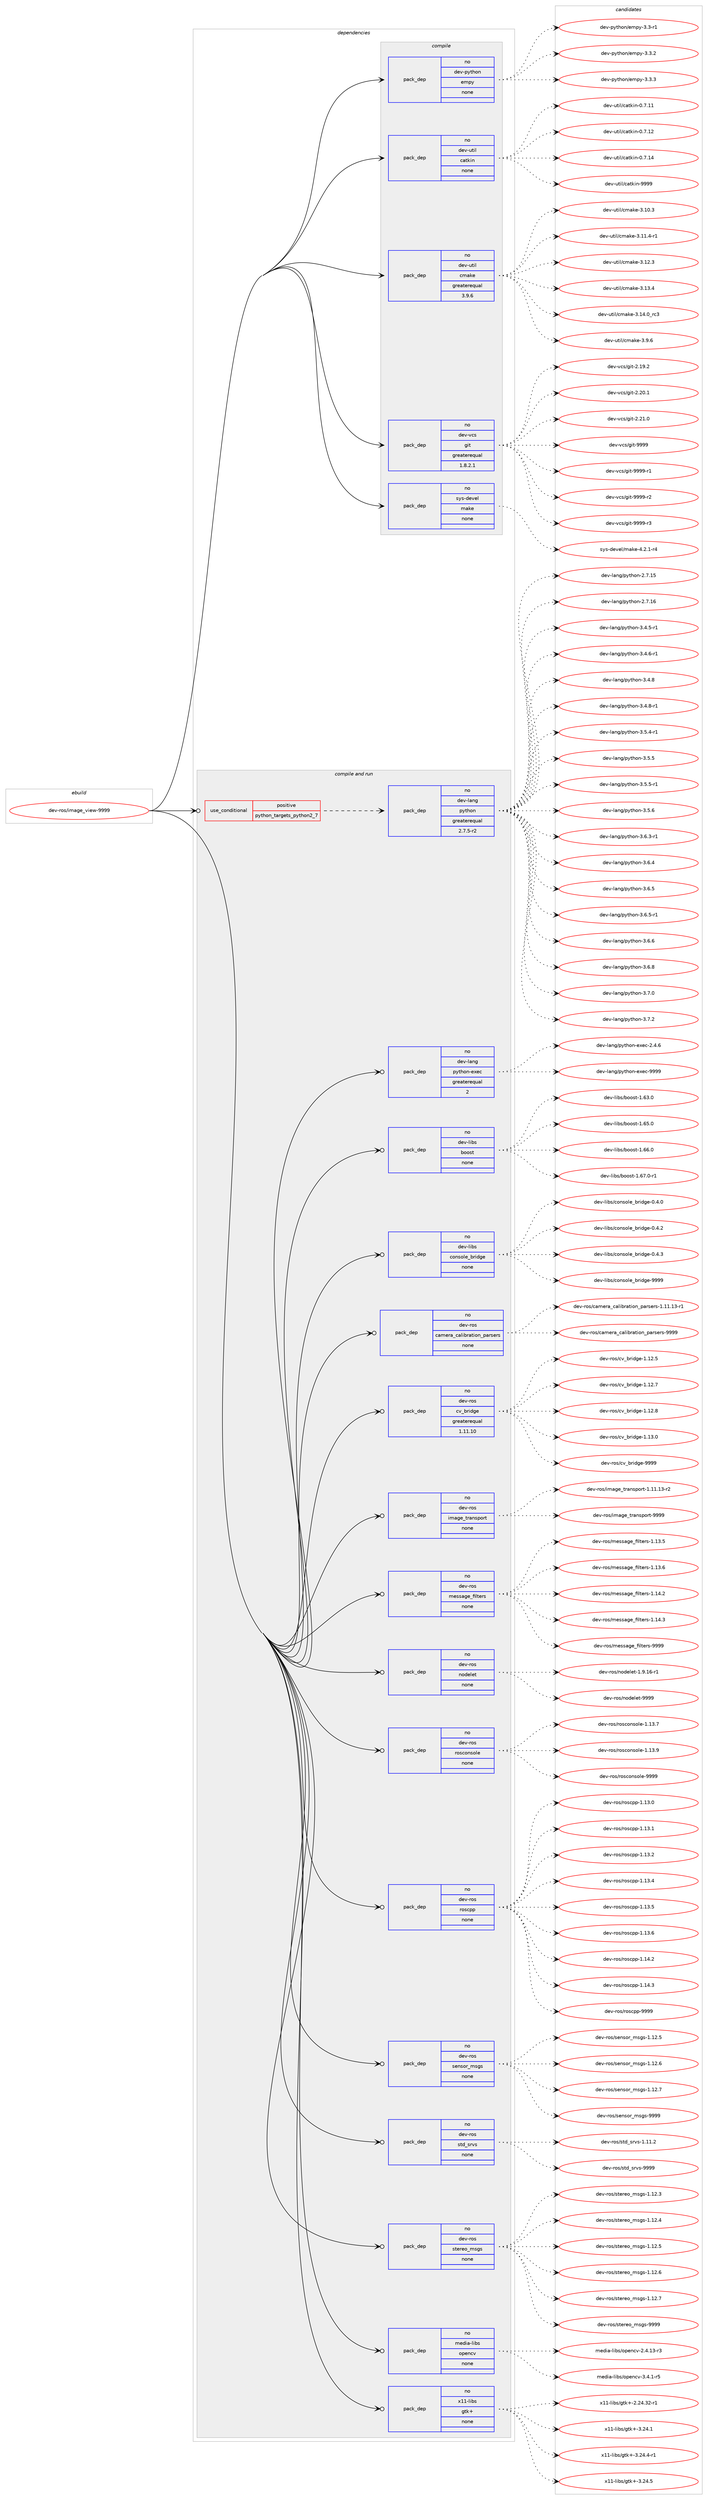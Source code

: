 digraph prolog {

# *************
# Graph options
# *************

newrank=true;
concentrate=true;
compound=true;
graph [rankdir=LR,fontname=Helvetica,fontsize=10,ranksep=1.5];#, ranksep=2.5, nodesep=0.2];
edge  [arrowhead=vee];
node  [fontname=Helvetica,fontsize=10];

# **********
# The ebuild
# **********

subgraph cluster_leftcol {
color=gray;
rank=same;
label=<<i>ebuild</i>>;
id [label="dev-ros/image_view-9999", color=red, width=4, href="../dev-ros/image_view-9999.svg"];
}

# ****************
# The dependencies
# ****************

subgraph cluster_midcol {
color=gray;
label=<<i>dependencies</i>>;
subgraph cluster_compile {
fillcolor="#eeeeee";
style=filled;
label=<<i>compile</i>>;
subgraph pack1045684 {
dependency1457804 [label=<<TABLE BORDER="0" CELLBORDER="1" CELLSPACING="0" CELLPADDING="4" WIDTH="220"><TR><TD ROWSPAN="6" CELLPADDING="30">pack_dep</TD></TR><TR><TD WIDTH="110">no</TD></TR><TR><TD>dev-python</TD></TR><TR><TD>empy</TD></TR><TR><TD>none</TD></TR><TR><TD></TD></TR></TABLE>>, shape=none, color=blue];
}
id:e -> dependency1457804:w [weight=20,style="solid",arrowhead="vee"];
subgraph pack1045685 {
dependency1457805 [label=<<TABLE BORDER="0" CELLBORDER="1" CELLSPACING="0" CELLPADDING="4" WIDTH="220"><TR><TD ROWSPAN="6" CELLPADDING="30">pack_dep</TD></TR><TR><TD WIDTH="110">no</TD></TR><TR><TD>dev-util</TD></TR><TR><TD>catkin</TD></TR><TR><TD>none</TD></TR><TR><TD></TD></TR></TABLE>>, shape=none, color=blue];
}
id:e -> dependency1457805:w [weight=20,style="solid",arrowhead="vee"];
subgraph pack1045686 {
dependency1457806 [label=<<TABLE BORDER="0" CELLBORDER="1" CELLSPACING="0" CELLPADDING="4" WIDTH="220"><TR><TD ROWSPAN="6" CELLPADDING="30">pack_dep</TD></TR><TR><TD WIDTH="110">no</TD></TR><TR><TD>dev-util</TD></TR><TR><TD>cmake</TD></TR><TR><TD>greaterequal</TD></TR><TR><TD>3.9.6</TD></TR></TABLE>>, shape=none, color=blue];
}
id:e -> dependency1457806:w [weight=20,style="solid",arrowhead="vee"];
subgraph pack1045687 {
dependency1457807 [label=<<TABLE BORDER="0" CELLBORDER="1" CELLSPACING="0" CELLPADDING="4" WIDTH="220"><TR><TD ROWSPAN="6" CELLPADDING="30">pack_dep</TD></TR><TR><TD WIDTH="110">no</TD></TR><TR><TD>dev-vcs</TD></TR><TR><TD>git</TD></TR><TR><TD>greaterequal</TD></TR><TR><TD>1.8.2.1</TD></TR></TABLE>>, shape=none, color=blue];
}
id:e -> dependency1457807:w [weight=20,style="solid",arrowhead="vee"];
subgraph pack1045688 {
dependency1457808 [label=<<TABLE BORDER="0" CELLBORDER="1" CELLSPACING="0" CELLPADDING="4" WIDTH="220"><TR><TD ROWSPAN="6" CELLPADDING="30">pack_dep</TD></TR><TR><TD WIDTH="110">no</TD></TR><TR><TD>sys-devel</TD></TR><TR><TD>make</TD></TR><TR><TD>none</TD></TR><TR><TD></TD></TR></TABLE>>, shape=none, color=blue];
}
id:e -> dependency1457808:w [weight=20,style="solid",arrowhead="vee"];
}
subgraph cluster_compileandrun {
fillcolor="#eeeeee";
style=filled;
label=<<i>compile and run</i>>;
subgraph cond388730 {
dependency1457809 [label=<<TABLE BORDER="0" CELLBORDER="1" CELLSPACING="0" CELLPADDING="4"><TR><TD ROWSPAN="3" CELLPADDING="10">use_conditional</TD></TR><TR><TD>positive</TD></TR><TR><TD>python_targets_python2_7</TD></TR></TABLE>>, shape=none, color=red];
subgraph pack1045689 {
dependency1457810 [label=<<TABLE BORDER="0" CELLBORDER="1" CELLSPACING="0" CELLPADDING="4" WIDTH="220"><TR><TD ROWSPAN="6" CELLPADDING="30">pack_dep</TD></TR><TR><TD WIDTH="110">no</TD></TR><TR><TD>dev-lang</TD></TR><TR><TD>python</TD></TR><TR><TD>greaterequal</TD></TR><TR><TD>2.7.5-r2</TD></TR></TABLE>>, shape=none, color=blue];
}
dependency1457809:e -> dependency1457810:w [weight=20,style="dashed",arrowhead="vee"];
}
id:e -> dependency1457809:w [weight=20,style="solid",arrowhead="odotvee"];
subgraph pack1045690 {
dependency1457811 [label=<<TABLE BORDER="0" CELLBORDER="1" CELLSPACING="0" CELLPADDING="4" WIDTH="220"><TR><TD ROWSPAN="6" CELLPADDING="30">pack_dep</TD></TR><TR><TD WIDTH="110">no</TD></TR><TR><TD>dev-lang</TD></TR><TR><TD>python-exec</TD></TR><TR><TD>greaterequal</TD></TR><TR><TD>2</TD></TR></TABLE>>, shape=none, color=blue];
}
id:e -> dependency1457811:w [weight=20,style="solid",arrowhead="odotvee"];
subgraph pack1045691 {
dependency1457812 [label=<<TABLE BORDER="0" CELLBORDER="1" CELLSPACING="0" CELLPADDING="4" WIDTH="220"><TR><TD ROWSPAN="6" CELLPADDING="30">pack_dep</TD></TR><TR><TD WIDTH="110">no</TD></TR><TR><TD>dev-libs</TD></TR><TR><TD>boost</TD></TR><TR><TD>none</TD></TR><TR><TD></TD></TR></TABLE>>, shape=none, color=blue];
}
id:e -> dependency1457812:w [weight=20,style="solid",arrowhead="odotvee"];
subgraph pack1045692 {
dependency1457813 [label=<<TABLE BORDER="0" CELLBORDER="1" CELLSPACING="0" CELLPADDING="4" WIDTH="220"><TR><TD ROWSPAN="6" CELLPADDING="30">pack_dep</TD></TR><TR><TD WIDTH="110">no</TD></TR><TR><TD>dev-libs</TD></TR><TR><TD>console_bridge</TD></TR><TR><TD>none</TD></TR><TR><TD></TD></TR></TABLE>>, shape=none, color=blue];
}
id:e -> dependency1457813:w [weight=20,style="solid",arrowhead="odotvee"];
subgraph pack1045693 {
dependency1457814 [label=<<TABLE BORDER="0" CELLBORDER="1" CELLSPACING="0" CELLPADDING="4" WIDTH="220"><TR><TD ROWSPAN="6" CELLPADDING="30">pack_dep</TD></TR><TR><TD WIDTH="110">no</TD></TR><TR><TD>dev-ros</TD></TR><TR><TD>camera_calibration_parsers</TD></TR><TR><TD>none</TD></TR><TR><TD></TD></TR></TABLE>>, shape=none, color=blue];
}
id:e -> dependency1457814:w [weight=20,style="solid",arrowhead="odotvee"];
subgraph pack1045694 {
dependency1457815 [label=<<TABLE BORDER="0" CELLBORDER="1" CELLSPACING="0" CELLPADDING="4" WIDTH="220"><TR><TD ROWSPAN="6" CELLPADDING="30">pack_dep</TD></TR><TR><TD WIDTH="110">no</TD></TR><TR><TD>dev-ros</TD></TR><TR><TD>cv_bridge</TD></TR><TR><TD>greaterequal</TD></TR><TR><TD>1.11.10</TD></TR></TABLE>>, shape=none, color=blue];
}
id:e -> dependency1457815:w [weight=20,style="solid",arrowhead="odotvee"];
subgraph pack1045695 {
dependency1457816 [label=<<TABLE BORDER="0" CELLBORDER="1" CELLSPACING="0" CELLPADDING="4" WIDTH="220"><TR><TD ROWSPAN="6" CELLPADDING="30">pack_dep</TD></TR><TR><TD WIDTH="110">no</TD></TR><TR><TD>dev-ros</TD></TR><TR><TD>image_transport</TD></TR><TR><TD>none</TD></TR><TR><TD></TD></TR></TABLE>>, shape=none, color=blue];
}
id:e -> dependency1457816:w [weight=20,style="solid",arrowhead="odotvee"];
subgraph pack1045696 {
dependency1457817 [label=<<TABLE BORDER="0" CELLBORDER="1" CELLSPACING="0" CELLPADDING="4" WIDTH="220"><TR><TD ROWSPAN="6" CELLPADDING="30">pack_dep</TD></TR><TR><TD WIDTH="110">no</TD></TR><TR><TD>dev-ros</TD></TR><TR><TD>message_filters</TD></TR><TR><TD>none</TD></TR><TR><TD></TD></TR></TABLE>>, shape=none, color=blue];
}
id:e -> dependency1457817:w [weight=20,style="solid",arrowhead="odotvee"];
subgraph pack1045697 {
dependency1457818 [label=<<TABLE BORDER="0" CELLBORDER="1" CELLSPACING="0" CELLPADDING="4" WIDTH="220"><TR><TD ROWSPAN="6" CELLPADDING="30">pack_dep</TD></TR><TR><TD WIDTH="110">no</TD></TR><TR><TD>dev-ros</TD></TR><TR><TD>nodelet</TD></TR><TR><TD>none</TD></TR><TR><TD></TD></TR></TABLE>>, shape=none, color=blue];
}
id:e -> dependency1457818:w [weight=20,style="solid",arrowhead="odotvee"];
subgraph pack1045698 {
dependency1457819 [label=<<TABLE BORDER="0" CELLBORDER="1" CELLSPACING="0" CELLPADDING="4" WIDTH="220"><TR><TD ROWSPAN="6" CELLPADDING="30">pack_dep</TD></TR><TR><TD WIDTH="110">no</TD></TR><TR><TD>dev-ros</TD></TR><TR><TD>rosconsole</TD></TR><TR><TD>none</TD></TR><TR><TD></TD></TR></TABLE>>, shape=none, color=blue];
}
id:e -> dependency1457819:w [weight=20,style="solid",arrowhead="odotvee"];
subgraph pack1045699 {
dependency1457820 [label=<<TABLE BORDER="0" CELLBORDER="1" CELLSPACING="0" CELLPADDING="4" WIDTH="220"><TR><TD ROWSPAN="6" CELLPADDING="30">pack_dep</TD></TR><TR><TD WIDTH="110">no</TD></TR><TR><TD>dev-ros</TD></TR><TR><TD>roscpp</TD></TR><TR><TD>none</TD></TR><TR><TD></TD></TR></TABLE>>, shape=none, color=blue];
}
id:e -> dependency1457820:w [weight=20,style="solid",arrowhead="odotvee"];
subgraph pack1045700 {
dependency1457821 [label=<<TABLE BORDER="0" CELLBORDER="1" CELLSPACING="0" CELLPADDING="4" WIDTH="220"><TR><TD ROWSPAN="6" CELLPADDING="30">pack_dep</TD></TR><TR><TD WIDTH="110">no</TD></TR><TR><TD>dev-ros</TD></TR><TR><TD>sensor_msgs</TD></TR><TR><TD>none</TD></TR><TR><TD></TD></TR></TABLE>>, shape=none, color=blue];
}
id:e -> dependency1457821:w [weight=20,style="solid",arrowhead="odotvee"];
subgraph pack1045701 {
dependency1457822 [label=<<TABLE BORDER="0" CELLBORDER="1" CELLSPACING="0" CELLPADDING="4" WIDTH="220"><TR><TD ROWSPAN="6" CELLPADDING="30">pack_dep</TD></TR><TR><TD WIDTH="110">no</TD></TR><TR><TD>dev-ros</TD></TR><TR><TD>std_srvs</TD></TR><TR><TD>none</TD></TR><TR><TD></TD></TR></TABLE>>, shape=none, color=blue];
}
id:e -> dependency1457822:w [weight=20,style="solid",arrowhead="odotvee"];
subgraph pack1045702 {
dependency1457823 [label=<<TABLE BORDER="0" CELLBORDER="1" CELLSPACING="0" CELLPADDING="4" WIDTH="220"><TR><TD ROWSPAN="6" CELLPADDING="30">pack_dep</TD></TR><TR><TD WIDTH="110">no</TD></TR><TR><TD>dev-ros</TD></TR><TR><TD>stereo_msgs</TD></TR><TR><TD>none</TD></TR><TR><TD></TD></TR></TABLE>>, shape=none, color=blue];
}
id:e -> dependency1457823:w [weight=20,style="solid",arrowhead="odotvee"];
subgraph pack1045703 {
dependency1457824 [label=<<TABLE BORDER="0" CELLBORDER="1" CELLSPACING="0" CELLPADDING="4" WIDTH="220"><TR><TD ROWSPAN="6" CELLPADDING="30">pack_dep</TD></TR><TR><TD WIDTH="110">no</TD></TR><TR><TD>media-libs</TD></TR><TR><TD>opencv</TD></TR><TR><TD>none</TD></TR><TR><TD></TD></TR></TABLE>>, shape=none, color=blue];
}
id:e -> dependency1457824:w [weight=20,style="solid",arrowhead="odotvee"];
subgraph pack1045704 {
dependency1457825 [label=<<TABLE BORDER="0" CELLBORDER="1" CELLSPACING="0" CELLPADDING="4" WIDTH="220"><TR><TD ROWSPAN="6" CELLPADDING="30">pack_dep</TD></TR><TR><TD WIDTH="110">no</TD></TR><TR><TD>x11-libs</TD></TR><TR><TD>gtk+</TD></TR><TR><TD>none</TD></TR><TR><TD></TD></TR></TABLE>>, shape=none, color=blue];
}
id:e -> dependency1457825:w [weight=20,style="solid",arrowhead="odotvee"];
}
subgraph cluster_run {
fillcolor="#eeeeee";
style=filled;
label=<<i>run</i>>;
}
}

# **************
# The candidates
# **************

subgraph cluster_choices {
rank=same;
color=gray;
label=<<i>candidates</i>>;

subgraph choice1045684 {
color=black;
nodesep=1;
choice1001011184511212111610411111047101109112121455146514511449 [label="dev-python/empy-3.3-r1", color=red, width=4,href="../dev-python/empy-3.3-r1.svg"];
choice1001011184511212111610411111047101109112121455146514650 [label="dev-python/empy-3.3.2", color=red, width=4,href="../dev-python/empy-3.3.2.svg"];
choice1001011184511212111610411111047101109112121455146514651 [label="dev-python/empy-3.3.3", color=red, width=4,href="../dev-python/empy-3.3.3.svg"];
dependency1457804:e -> choice1001011184511212111610411111047101109112121455146514511449:w [style=dotted,weight="100"];
dependency1457804:e -> choice1001011184511212111610411111047101109112121455146514650:w [style=dotted,weight="100"];
dependency1457804:e -> choice1001011184511212111610411111047101109112121455146514651:w [style=dotted,weight="100"];
}
subgraph choice1045685 {
color=black;
nodesep=1;
choice1001011184511711610510847999711610710511045484655464949 [label="dev-util/catkin-0.7.11", color=red, width=4,href="../dev-util/catkin-0.7.11.svg"];
choice1001011184511711610510847999711610710511045484655464950 [label="dev-util/catkin-0.7.12", color=red, width=4,href="../dev-util/catkin-0.7.12.svg"];
choice1001011184511711610510847999711610710511045484655464952 [label="dev-util/catkin-0.7.14", color=red, width=4,href="../dev-util/catkin-0.7.14.svg"];
choice100101118451171161051084799971161071051104557575757 [label="dev-util/catkin-9999", color=red, width=4,href="../dev-util/catkin-9999.svg"];
dependency1457805:e -> choice1001011184511711610510847999711610710511045484655464949:w [style=dotted,weight="100"];
dependency1457805:e -> choice1001011184511711610510847999711610710511045484655464950:w [style=dotted,weight="100"];
dependency1457805:e -> choice1001011184511711610510847999711610710511045484655464952:w [style=dotted,weight="100"];
dependency1457805:e -> choice100101118451171161051084799971161071051104557575757:w [style=dotted,weight="100"];
}
subgraph choice1045686 {
color=black;
nodesep=1;
choice1001011184511711610510847991099710710145514649484651 [label="dev-util/cmake-3.10.3", color=red, width=4,href="../dev-util/cmake-3.10.3.svg"];
choice10010111845117116105108479910997107101455146494946524511449 [label="dev-util/cmake-3.11.4-r1", color=red, width=4,href="../dev-util/cmake-3.11.4-r1.svg"];
choice1001011184511711610510847991099710710145514649504651 [label="dev-util/cmake-3.12.3", color=red, width=4,href="../dev-util/cmake-3.12.3.svg"];
choice1001011184511711610510847991099710710145514649514652 [label="dev-util/cmake-3.13.4", color=red, width=4,href="../dev-util/cmake-3.13.4.svg"];
choice1001011184511711610510847991099710710145514649524648951149951 [label="dev-util/cmake-3.14.0_rc3", color=red, width=4,href="../dev-util/cmake-3.14.0_rc3.svg"];
choice10010111845117116105108479910997107101455146574654 [label="dev-util/cmake-3.9.6", color=red, width=4,href="../dev-util/cmake-3.9.6.svg"];
dependency1457806:e -> choice1001011184511711610510847991099710710145514649484651:w [style=dotted,weight="100"];
dependency1457806:e -> choice10010111845117116105108479910997107101455146494946524511449:w [style=dotted,weight="100"];
dependency1457806:e -> choice1001011184511711610510847991099710710145514649504651:w [style=dotted,weight="100"];
dependency1457806:e -> choice1001011184511711610510847991099710710145514649514652:w [style=dotted,weight="100"];
dependency1457806:e -> choice1001011184511711610510847991099710710145514649524648951149951:w [style=dotted,weight="100"];
dependency1457806:e -> choice10010111845117116105108479910997107101455146574654:w [style=dotted,weight="100"];
}
subgraph choice1045687 {
color=black;
nodesep=1;
choice10010111845118991154710310511645504649574650 [label="dev-vcs/git-2.19.2", color=red, width=4,href="../dev-vcs/git-2.19.2.svg"];
choice10010111845118991154710310511645504650484649 [label="dev-vcs/git-2.20.1", color=red, width=4,href="../dev-vcs/git-2.20.1.svg"];
choice10010111845118991154710310511645504650494648 [label="dev-vcs/git-2.21.0", color=red, width=4,href="../dev-vcs/git-2.21.0.svg"];
choice1001011184511899115471031051164557575757 [label="dev-vcs/git-9999", color=red, width=4,href="../dev-vcs/git-9999.svg"];
choice10010111845118991154710310511645575757574511449 [label="dev-vcs/git-9999-r1", color=red, width=4,href="../dev-vcs/git-9999-r1.svg"];
choice10010111845118991154710310511645575757574511450 [label="dev-vcs/git-9999-r2", color=red, width=4,href="../dev-vcs/git-9999-r2.svg"];
choice10010111845118991154710310511645575757574511451 [label="dev-vcs/git-9999-r3", color=red, width=4,href="../dev-vcs/git-9999-r3.svg"];
dependency1457807:e -> choice10010111845118991154710310511645504649574650:w [style=dotted,weight="100"];
dependency1457807:e -> choice10010111845118991154710310511645504650484649:w [style=dotted,weight="100"];
dependency1457807:e -> choice10010111845118991154710310511645504650494648:w [style=dotted,weight="100"];
dependency1457807:e -> choice1001011184511899115471031051164557575757:w [style=dotted,weight="100"];
dependency1457807:e -> choice10010111845118991154710310511645575757574511449:w [style=dotted,weight="100"];
dependency1457807:e -> choice10010111845118991154710310511645575757574511450:w [style=dotted,weight="100"];
dependency1457807:e -> choice10010111845118991154710310511645575757574511451:w [style=dotted,weight="100"];
}
subgraph choice1045688 {
color=black;
nodesep=1;
choice1151211154510010111810110847109971071014552465046494511452 [label="sys-devel/make-4.2.1-r4", color=red, width=4,href="../sys-devel/make-4.2.1-r4.svg"];
dependency1457808:e -> choice1151211154510010111810110847109971071014552465046494511452:w [style=dotted,weight="100"];
}
subgraph choice1045689 {
color=black;
nodesep=1;
choice10010111845108971101034711212111610411111045504655464953 [label="dev-lang/python-2.7.15", color=red, width=4,href="../dev-lang/python-2.7.15.svg"];
choice10010111845108971101034711212111610411111045504655464954 [label="dev-lang/python-2.7.16", color=red, width=4,href="../dev-lang/python-2.7.16.svg"];
choice1001011184510897110103471121211161041111104551465246534511449 [label="dev-lang/python-3.4.5-r1", color=red, width=4,href="../dev-lang/python-3.4.5-r1.svg"];
choice1001011184510897110103471121211161041111104551465246544511449 [label="dev-lang/python-3.4.6-r1", color=red, width=4,href="../dev-lang/python-3.4.6-r1.svg"];
choice100101118451089711010347112121116104111110455146524656 [label="dev-lang/python-3.4.8", color=red, width=4,href="../dev-lang/python-3.4.8.svg"];
choice1001011184510897110103471121211161041111104551465246564511449 [label="dev-lang/python-3.4.8-r1", color=red, width=4,href="../dev-lang/python-3.4.8-r1.svg"];
choice1001011184510897110103471121211161041111104551465346524511449 [label="dev-lang/python-3.5.4-r1", color=red, width=4,href="../dev-lang/python-3.5.4-r1.svg"];
choice100101118451089711010347112121116104111110455146534653 [label="dev-lang/python-3.5.5", color=red, width=4,href="../dev-lang/python-3.5.5.svg"];
choice1001011184510897110103471121211161041111104551465346534511449 [label="dev-lang/python-3.5.5-r1", color=red, width=4,href="../dev-lang/python-3.5.5-r1.svg"];
choice100101118451089711010347112121116104111110455146534654 [label="dev-lang/python-3.5.6", color=red, width=4,href="../dev-lang/python-3.5.6.svg"];
choice1001011184510897110103471121211161041111104551465446514511449 [label="dev-lang/python-3.6.3-r1", color=red, width=4,href="../dev-lang/python-3.6.3-r1.svg"];
choice100101118451089711010347112121116104111110455146544652 [label="dev-lang/python-3.6.4", color=red, width=4,href="../dev-lang/python-3.6.4.svg"];
choice100101118451089711010347112121116104111110455146544653 [label="dev-lang/python-3.6.5", color=red, width=4,href="../dev-lang/python-3.6.5.svg"];
choice1001011184510897110103471121211161041111104551465446534511449 [label="dev-lang/python-3.6.5-r1", color=red, width=4,href="../dev-lang/python-3.6.5-r1.svg"];
choice100101118451089711010347112121116104111110455146544654 [label="dev-lang/python-3.6.6", color=red, width=4,href="../dev-lang/python-3.6.6.svg"];
choice100101118451089711010347112121116104111110455146544656 [label="dev-lang/python-3.6.8", color=red, width=4,href="../dev-lang/python-3.6.8.svg"];
choice100101118451089711010347112121116104111110455146554648 [label="dev-lang/python-3.7.0", color=red, width=4,href="../dev-lang/python-3.7.0.svg"];
choice100101118451089711010347112121116104111110455146554650 [label="dev-lang/python-3.7.2", color=red, width=4,href="../dev-lang/python-3.7.2.svg"];
dependency1457810:e -> choice10010111845108971101034711212111610411111045504655464953:w [style=dotted,weight="100"];
dependency1457810:e -> choice10010111845108971101034711212111610411111045504655464954:w [style=dotted,weight="100"];
dependency1457810:e -> choice1001011184510897110103471121211161041111104551465246534511449:w [style=dotted,weight="100"];
dependency1457810:e -> choice1001011184510897110103471121211161041111104551465246544511449:w [style=dotted,weight="100"];
dependency1457810:e -> choice100101118451089711010347112121116104111110455146524656:w [style=dotted,weight="100"];
dependency1457810:e -> choice1001011184510897110103471121211161041111104551465246564511449:w [style=dotted,weight="100"];
dependency1457810:e -> choice1001011184510897110103471121211161041111104551465346524511449:w [style=dotted,weight="100"];
dependency1457810:e -> choice100101118451089711010347112121116104111110455146534653:w [style=dotted,weight="100"];
dependency1457810:e -> choice1001011184510897110103471121211161041111104551465346534511449:w [style=dotted,weight="100"];
dependency1457810:e -> choice100101118451089711010347112121116104111110455146534654:w [style=dotted,weight="100"];
dependency1457810:e -> choice1001011184510897110103471121211161041111104551465446514511449:w [style=dotted,weight="100"];
dependency1457810:e -> choice100101118451089711010347112121116104111110455146544652:w [style=dotted,weight="100"];
dependency1457810:e -> choice100101118451089711010347112121116104111110455146544653:w [style=dotted,weight="100"];
dependency1457810:e -> choice1001011184510897110103471121211161041111104551465446534511449:w [style=dotted,weight="100"];
dependency1457810:e -> choice100101118451089711010347112121116104111110455146544654:w [style=dotted,weight="100"];
dependency1457810:e -> choice100101118451089711010347112121116104111110455146544656:w [style=dotted,weight="100"];
dependency1457810:e -> choice100101118451089711010347112121116104111110455146554648:w [style=dotted,weight="100"];
dependency1457810:e -> choice100101118451089711010347112121116104111110455146554650:w [style=dotted,weight="100"];
}
subgraph choice1045690 {
color=black;
nodesep=1;
choice1001011184510897110103471121211161041111104510112010199455046524654 [label="dev-lang/python-exec-2.4.6", color=red, width=4,href="../dev-lang/python-exec-2.4.6.svg"];
choice10010111845108971101034711212111610411111045101120101994557575757 [label="dev-lang/python-exec-9999", color=red, width=4,href="../dev-lang/python-exec-9999.svg"];
dependency1457811:e -> choice1001011184510897110103471121211161041111104510112010199455046524654:w [style=dotted,weight="100"];
dependency1457811:e -> choice10010111845108971101034711212111610411111045101120101994557575757:w [style=dotted,weight="100"];
}
subgraph choice1045691 {
color=black;
nodesep=1;
choice1001011184510810598115479811111111511645494654514648 [label="dev-libs/boost-1.63.0", color=red, width=4,href="../dev-libs/boost-1.63.0.svg"];
choice1001011184510810598115479811111111511645494654534648 [label="dev-libs/boost-1.65.0", color=red, width=4,href="../dev-libs/boost-1.65.0.svg"];
choice1001011184510810598115479811111111511645494654544648 [label="dev-libs/boost-1.66.0", color=red, width=4,href="../dev-libs/boost-1.66.0.svg"];
choice10010111845108105981154798111111115116454946545546484511449 [label="dev-libs/boost-1.67.0-r1", color=red, width=4,href="../dev-libs/boost-1.67.0-r1.svg"];
dependency1457812:e -> choice1001011184510810598115479811111111511645494654514648:w [style=dotted,weight="100"];
dependency1457812:e -> choice1001011184510810598115479811111111511645494654534648:w [style=dotted,weight="100"];
dependency1457812:e -> choice1001011184510810598115479811111111511645494654544648:w [style=dotted,weight="100"];
dependency1457812:e -> choice10010111845108105981154798111111115116454946545546484511449:w [style=dotted,weight="100"];
}
subgraph choice1045692 {
color=black;
nodesep=1;
choice100101118451081059811547991111101151111081019598114105100103101454846524648 [label="dev-libs/console_bridge-0.4.0", color=red, width=4,href="../dev-libs/console_bridge-0.4.0.svg"];
choice100101118451081059811547991111101151111081019598114105100103101454846524650 [label="dev-libs/console_bridge-0.4.2", color=red, width=4,href="../dev-libs/console_bridge-0.4.2.svg"];
choice100101118451081059811547991111101151111081019598114105100103101454846524651 [label="dev-libs/console_bridge-0.4.3", color=red, width=4,href="../dev-libs/console_bridge-0.4.3.svg"];
choice1001011184510810598115479911111011511110810195981141051001031014557575757 [label="dev-libs/console_bridge-9999", color=red, width=4,href="../dev-libs/console_bridge-9999.svg"];
dependency1457813:e -> choice100101118451081059811547991111101151111081019598114105100103101454846524648:w [style=dotted,weight="100"];
dependency1457813:e -> choice100101118451081059811547991111101151111081019598114105100103101454846524650:w [style=dotted,weight="100"];
dependency1457813:e -> choice100101118451081059811547991111101151111081019598114105100103101454846524651:w [style=dotted,weight="100"];
dependency1457813:e -> choice1001011184510810598115479911111011511110810195981141051001031014557575757:w [style=dotted,weight="100"];
}
subgraph choice1045693 {
color=black;
nodesep=1;
choice10010111845114111115479997109101114979599971081059811497116105111110951129711411510111411545494649494649514511449 [label="dev-ros/camera_calibration_parsers-1.11.13-r1", color=red, width=4,href="../dev-ros/camera_calibration_parsers-1.11.13-r1.svg"];
choice1001011184511411111547999710910111497959997108105981149711610511111095112971141151011141154557575757 [label="dev-ros/camera_calibration_parsers-9999", color=red, width=4,href="../dev-ros/camera_calibration_parsers-9999.svg"];
dependency1457814:e -> choice10010111845114111115479997109101114979599971081059811497116105111110951129711411510111411545494649494649514511449:w [style=dotted,weight="100"];
dependency1457814:e -> choice1001011184511411111547999710910111497959997108105981149711610511111095112971141151011141154557575757:w [style=dotted,weight="100"];
}
subgraph choice1045694 {
color=black;
nodesep=1;
choice100101118451141111154799118959811410510010310145494649504653 [label="dev-ros/cv_bridge-1.12.5", color=red, width=4,href="../dev-ros/cv_bridge-1.12.5.svg"];
choice100101118451141111154799118959811410510010310145494649504655 [label="dev-ros/cv_bridge-1.12.7", color=red, width=4,href="../dev-ros/cv_bridge-1.12.7.svg"];
choice100101118451141111154799118959811410510010310145494649504656 [label="dev-ros/cv_bridge-1.12.8", color=red, width=4,href="../dev-ros/cv_bridge-1.12.8.svg"];
choice100101118451141111154799118959811410510010310145494649514648 [label="dev-ros/cv_bridge-1.13.0", color=red, width=4,href="../dev-ros/cv_bridge-1.13.0.svg"];
choice10010111845114111115479911895981141051001031014557575757 [label="dev-ros/cv_bridge-9999", color=red, width=4,href="../dev-ros/cv_bridge-9999.svg"];
dependency1457815:e -> choice100101118451141111154799118959811410510010310145494649504653:w [style=dotted,weight="100"];
dependency1457815:e -> choice100101118451141111154799118959811410510010310145494649504655:w [style=dotted,weight="100"];
dependency1457815:e -> choice100101118451141111154799118959811410510010310145494649504656:w [style=dotted,weight="100"];
dependency1457815:e -> choice100101118451141111154799118959811410510010310145494649514648:w [style=dotted,weight="100"];
dependency1457815:e -> choice10010111845114111115479911895981141051001031014557575757:w [style=dotted,weight="100"];
}
subgraph choice1045695 {
color=black;
nodesep=1;
choice100101118451141111154710510997103101951161149711011511211111411645494649494649514511450 [label="dev-ros/image_transport-1.11.13-r2", color=red, width=4,href="../dev-ros/image_transport-1.11.13-r2.svg"];
choice10010111845114111115471051099710310195116114971101151121111141164557575757 [label="dev-ros/image_transport-9999", color=red, width=4,href="../dev-ros/image_transport-9999.svg"];
dependency1457816:e -> choice100101118451141111154710510997103101951161149711011511211111411645494649494649514511450:w [style=dotted,weight="100"];
dependency1457816:e -> choice10010111845114111115471051099710310195116114971101151121111141164557575757:w [style=dotted,weight="100"];
}
subgraph choice1045696 {
color=black;
nodesep=1;
choice1001011184511411111547109101115115971031019510210510811610111411545494649514653 [label="dev-ros/message_filters-1.13.5", color=red, width=4,href="../dev-ros/message_filters-1.13.5.svg"];
choice1001011184511411111547109101115115971031019510210510811610111411545494649514654 [label="dev-ros/message_filters-1.13.6", color=red, width=4,href="../dev-ros/message_filters-1.13.6.svg"];
choice1001011184511411111547109101115115971031019510210510811610111411545494649524650 [label="dev-ros/message_filters-1.14.2", color=red, width=4,href="../dev-ros/message_filters-1.14.2.svg"];
choice1001011184511411111547109101115115971031019510210510811610111411545494649524651 [label="dev-ros/message_filters-1.14.3", color=red, width=4,href="../dev-ros/message_filters-1.14.3.svg"];
choice100101118451141111154710910111511597103101951021051081161011141154557575757 [label="dev-ros/message_filters-9999", color=red, width=4,href="../dev-ros/message_filters-9999.svg"];
dependency1457817:e -> choice1001011184511411111547109101115115971031019510210510811610111411545494649514653:w [style=dotted,weight="100"];
dependency1457817:e -> choice1001011184511411111547109101115115971031019510210510811610111411545494649514654:w [style=dotted,weight="100"];
dependency1457817:e -> choice1001011184511411111547109101115115971031019510210510811610111411545494649524650:w [style=dotted,weight="100"];
dependency1457817:e -> choice1001011184511411111547109101115115971031019510210510811610111411545494649524651:w [style=dotted,weight="100"];
dependency1457817:e -> choice100101118451141111154710910111511597103101951021051081161011141154557575757:w [style=dotted,weight="100"];
}
subgraph choice1045697 {
color=black;
nodesep=1;
choice1001011184511411111547110111100101108101116454946574649544511449 [label="dev-ros/nodelet-1.9.16-r1", color=red, width=4,href="../dev-ros/nodelet-1.9.16-r1.svg"];
choice10010111845114111115471101111001011081011164557575757 [label="dev-ros/nodelet-9999", color=red, width=4,href="../dev-ros/nodelet-9999.svg"];
dependency1457818:e -> choice1001011184511411111547110111100101108101116454946574649544511449:w [style=dotted,weight="100"];
dependency1457818:e -> choice10010111845114111115471101111001011081011164557575757:w [style=dotted,weight="100"];
}
subgraph choice1045698 {
color=black;
nodesep=1;
choice10010111845114111115471141111159911111011511110810145494649514655 [label="dev-ros/rosconsole-1.13.7", color=red, width=4,href="../dev-ros/rosconsole-1.13.7.svg"];
choice10010111845114111115471141111159911111011511110810145494649514657 [label="dev-ros/rosconsole-1.13.9", color=red, width=4,href="../dev-ros/rosconsole-1.13.9.svg"];
choice1001011184511411111547114111115991111101151111081014557575757 [label="dev-ros/rosconsole-9999", color=red, width=4,href="../dev-ros/rosconsole-9999.svg"];
dependency1457819:e -> choice10010111845114111115471141111159911111011511110810145494649514655:w [style=dotted,weight="100"];
dependency1457819:e -> choice10010111845114111115471141111159911111011511110810145494649514657:w [style=dotted,weight="100"];
dependency1457819:e -> choice1001011184511411111547114111115991111101151111081014557575757:w [style=dotted,weight="100"];
}
subgraph choice1045699 {
color=black;
nodesep=1;
choice10010111845114111115471141111159911211245494649514648 [label="dev-ros/roscpp-1.13.0", color=red, width=4,href="../dev-ros/roscpp-1.13.0.svg"];
choice10010111845114111115471141111159911211245494649514649 [label="dev-ros/roscpp-1.13.1", color=red, width=4,href="../dev-ros/roscpp-1.13.1.svg"];
choice10010111845114111115471141111159911211245494649514650 [label="dev-ros/roscpp-1.13.2", color=red, width=4,href="../dev-ros/roscpp-1.13.2.svg"];
choice10010111845114111115471141111159911211245494649514652 [label="dev-ros/roscpp-1.13.4", color=red, width=4,href="../dev-ros/roscpp-1.13.4.svg"];
choice10010111845114111115471141111159911211245494649514653 [label="dev-ros/roscpp-1.13.5", color=red, width=4,href="../dev-ros/roscpp-1.13.5.svg"];
choice10010111845114111115471141111159911211245494649514654 [label="dev-ros/roscpp-1.13.6", color=red, width=4,href="../dev-ros/roscpp-1.13.6.svg"];
choice10010111845114111115471141111159911211245494649524650 [label="dev-ros/roscpp-1.14.2", color=red, width=4,href="../dev-ros/roscpp-1.14.2.svg"];
choice10010111845114111115471141111159911211245494649524651 [label="dev-ros/roscpp-1.14.3", color=red, width=4,href="../dev-ros/roscpp-1.14.3.svg"];
choice1001011184511411111547114111115991121124557575757 [label="dev-ros/roscpp-9999", color=red, width=4,href="../dev-ros/roscpp-9999.svg"];
dependency1457820:e -> choice10010111845114111115471141111159911211245494649514648:w [style=dotted,weight="100"];
dependency1457820:e -> choice10010111845114111115471141111159911211245494649514649:w [style=dotted,weight="100"];
dependency1457820:e -> choice10010111845114111115471141111159911211245494649514650:w [style=dotted,weight="100"];
dependency1457820:e -> choice10010111845114111115471141111159911211245494649514652:w [style=dotted,weight="100"];
dependency1457820:e -> choice10010111845114111115471141111159911211245494649514653:w [style=dotted,weight="100"];
dependency1457820:e -> choice10010111845114111115471141111159911211245494649514654:w [style=dotted,weight="100"];
dependency1457820:e -> choice10010111845114111115471141111159911211245494649524650:w [style=dotted,weight="100"];
dependency1457820:e -> choice10010111845114111115471141111159911211245494649524651:w [style=dotted,weight="100"];
dependency1457820:e -> choice1001011184511411111547114111115991121124557575757:w [style=dotted,weight="100"];
}
subgraph choice1045700 {
color=black;
nodesep=1;
choice10010111845114111115471151011101151111149510911510311545494649504653 [label="dev-ros/sensor_msgs-1.12.5", color=red, width=4,href="../dev-ros/sensor_msgs-1.12.5.svg"];
choice10010111845114111115471151011101151111149510911510311545494649504654 [label="dev-ros/sensor_msgs-1.12.6", color=red, width=4,href="../dev-ros/sensor_msgs-1.12.6.svg"];
choice10010111845114111115471151011101151111149510911510311545494649504655 [label="dev-ros/sensor_msgs-1.12.7", color=red, width=4,href="../dev-ros/sensor_msgs-1.12.7.svg"];
choice1001011184511411111547115101110115111114951091151031154557575757 [label="dev-ros/sensor_msgs-9999", color=red, width=4,href="../dev-ros/sensor_msgs-9999.svg"];
dependency1457821:e -> choice10010111845114111115471151011101151111149510911510311545494649504653:w [style=dotted,weight="100"];
dependency1457821:e -> choice10010111845114111115471151011101151111149510911510311545494649504654:w [style=dotted,weight="100"];
dependency1457821:e -> choice10010111845114111115471151011101151111149510911510311545494649504655:w [style=dotted,weight="100"];
dependency1457821:e -> choice1001011184511411111547115101110115111114951091151031154557575757:w [style=dotted,weight="100"];
}
subgraph choice1045701 {
color=black;
nodesep=1;
choice10010111845114111115471151161009511511411811545494649494650 [label="dev-ros/std_srvs-1.11.2", color=red, width=4,href="../dev-ros/std_srvs-1.11.2.svg"];
choice1001011184511411111547115116100951151141181154557575757 [label="dev-ros/std_srvs-9999", color=red, width=4,href="../dev-ros/std_srvs-9999.svg"];
dependency1457822:e -> choice10010111845114111115471151161009511511411811545494649494650:w [style=dotted,weight="100"];
dependency1457822:e -> choice1001011184511411111547115116100951151141181154557575757:w [style=dotted,weight="100"];
}
subgraph choice1045702 {
color=black;
nodesep=1;
choice10010111845114111115471151161011141011119510911510311545494649504651 [label="dev-ros/stereo_msgs-1.12.3", color=red, width=4,href="../dev-ros/stereo_msgs-1.12.3.svg"];
choice10010111845114111115471151161011141011119510911510311545494649504652 [label="dev-ros/stereo_msgs-1.12.4", color=red, width=4,href="../dev-ros/stereo_msgs-1.12.4.svg"];
choice10010111845114111115471151161011141011119510911510311545494649504653 [label="dev-ros/stereo_msgs-1.12.5", color=red, width=4,href="../dev-ros/stereo_msgs-1.12.5.svg"];
choice10010111845114111115471151161011141011119510911510311545494649504654 [label="dev-ros/stereo_msgs-1.12.6", color=red, width=4,href="../dev-ros/stereo_msgs-1.12.6.svg"];
choice10010111845114111115471151161011141011119510911510311545494649504655 [label="dev-ros/stereo_msgs-1.12.7", color=red, width=4,href="../dev-ros/stereo_msgs-1.12.7.svg"];
choice1001011184511411111547115116101114101111951091151031154557575757 [label="dev-ros/stereo_msgs-9999", color=red, width=4,href="../dev-ros/stereo_msgs-9999.svg"];
dependency1457823:e -> choice10010111845114111115471151161011141011119510911510311545494649504651:w [style=dotted,weight="100"];
dependency1457823:e -> choice10010111845114111115471151161011141011119510911510311545494649504652:w [style=dotted,weight="100"];
dependency1457823:e -> choice10010111845114111115471151161011141011119510911510311545494649504653:w [style=dotted,weight="100"];
dependency1457823:e -> choice10010111845114111115471151161011141011119510911510311545494649504654:w [style=dotted,weight="100"];
dependency1457823:e -> choice10010111845114111115471151161011141011119510911510311545494649504655:w [style=dotted,weight="100"];
dependency1457823:e -> choice1001011184511411111547115116101114101111951091151031154557575757:w [style=dotted,weight="100"];
}
subgraph choice1045703 {
color=black;
nodesep=1;
choice1091011001059745108105981154711111210111099118455046524649514511451 [label="media-libs/opencv-2.4.13-r3", color=red, width=4,href="../media-libs/opencv-2.4.13-r3.svg"];
choice10910110010597451081059811547111112101110991184551465246494511453 [label="media-libs/opencv-3.4.1-r5", color=red, width=4,href="../media-libs/opencv-3.4.1-r5.svg"];
dependency1457824:e -> choice1091011001059745108105981154711111210111099118455046524649514511451:w [style=dotted,weight="100"];
dependency1457824:e -> choice10910110010597451081059811547111112101110991184551465246494511453:w [style=dotted,weight="100"];
}
subgraph choice1045704 {
color=black;
nodesep=1;
choice12049494510810598115471031161074345504650524651504511449 [label="x11-libs/gtk+-2.24.32-r1", color=red, width=4,href="../x11-libs/gtk+-2.24.32-r1.svg"];
choice12049494510810598115471031161074345514650524649 [label="x11-libs/gtk+-3.24.1", color=red, width=4,href="../x11-libs/gtk+-3.24.1.svg"];
choice120494945108105981154710311610743455146505246524511449 [label="x11-libs/gtk+-3.24.4-r1", color=red, width=4,href="../x11-libs/gtk+-3.24.4-r1.svg"];
choice12049494510810598115471031161074345514650524653 [label="x11-libs/gtk+-3.24.5", color=red, width=4,href="../x11-libs/gtk+-3.24.5.svg"];
dependency1457825:e -> choice12049494510810598115471031161074345504650524651504511449:w [style=dotted,weight="100"];
dependency1457825:e -> choice12049494510810598115471031161074345514650524649:w [style=dotted,weight="100"];
dependency1457825:e -> choice120494945108105981154710311610743455146505246524511449:w [style=dotted,weight="100"];
dependency1457825:e -> choice12049494510810598115471031161074345514650524653:w [style=dotted,weight="100"];
}
}

}
